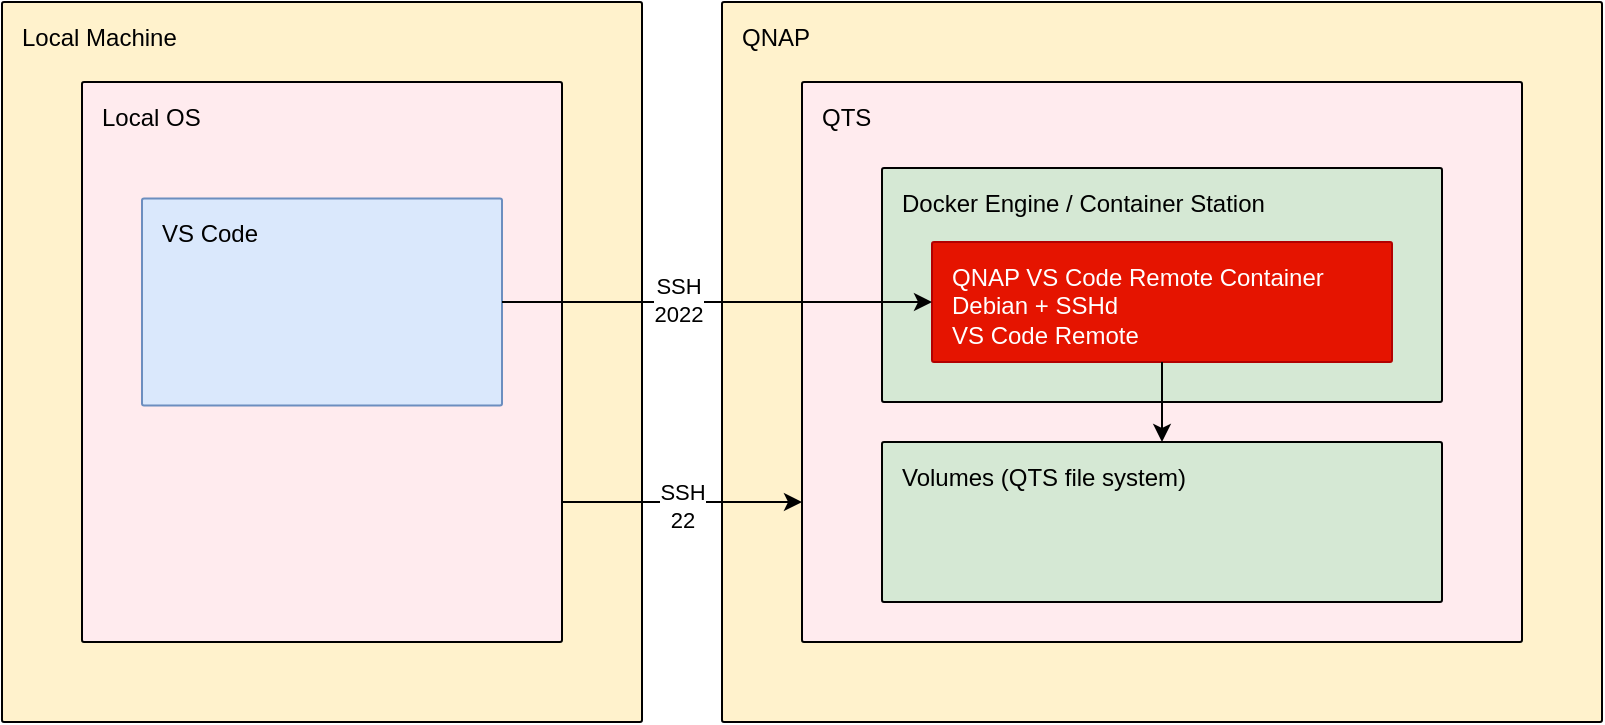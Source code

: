 <mxfile version="24.6.4" type="device">
  <diagram name="ページ1" id="ooSFNGz34JEEK7YDtRhG">
    <mxGraphModel dx="984" dy="633" grid="1" gridSize="10" guides="1" tooltips="1" connect="1" arrows="1" fold="1" page="1" pageScale="1" pageWidth="1654" pageHeight="1169" math="0" shadow="0">
      <root>
        <mxCell id="0" />
        <mxCell id="1" parent="0" />
        <mxCell id="XfW93Al3XDVQg6B8MEoC-10" value="Local Machine" style="sketch=0;points=[[0,0,0],[0.25,0,0],[0.5,0,0],[0.75,0,0],[1,0,0],[1,0.25,0],[1,0.5,0],[1,0.75,0],[1,1,0],[0.75,1,0],[0.5,1,0],[0.25,1,0],[0,1,0],[0,0.75,0],[0,0.5,0],[0,0.25,0]];rounded=1;absoluteArcSize=1;arcSize=2;html=1;strokeColor=#000000;shadow=0;dashed=0;fontSize=12;align=left;verticalAlign=top;spacing=10;spacingTop=-4;whiteSpace=wrap;fillColor=#fff2cc;" parent="1" vertex="1">
          <mxGeometry x="40" y="120" width="320" height="360" as="geometry" />
        </mxCell>
        <mxCell id="XfW93Al3XDVQg6B8MEoC-2" value="&lt;font color=&quot;#000000&quot;&gt;Local OS&lt;/font&gt;" style="sketch=0;points=[[0,0,0],[0.25,0,0],[0.5,0,0],[0.75,0,0],[1,0,0],[1,0.25,0],[1,0.5,0],[1,0.75,0],[1,1,0],[0.75,1,0],[0.5,1,0],[0.25,1,0],[0,1,0],[0,0.75,0],[0,0.5,0],[0,0.25,0]];rounded=1;absoluteArcSize=1;arcSize=2;html=1;strokeColor=default;gradientColor=none;shadow=0;dashed=0;fontSize=12;fontColor=#9E9E9E;align=left;verticalAlign=top;spacing=10;spacingTop=-4;whiteSpace=wrap;fillColor=#FFEBEE;" parent="1" vertex="1">
          <mxGeometry x="80" y="160" width="240" height="280" as="geometry" />
        </mxCell>
        <mxCell id="XfW93Al3XDVQg6B8MEoC-3" value="&lt;font color=&quot;#000000&quot;&gt;VS Code&lt;/font&gt;" style="sketch=0;points=[[0,0,0],[0.25,0,0],[0.5,0,0],[0.75,0,0],[1,0,0],[1,0.25,0],[1,0.5,0],[1,0.75,0],[1,1,0],[0.75,1,0],[0.5,1,0],[0.25,1,0],[0,1,0],[0,0.75,0],[0,0.5,0],[0,0.25,0]];rounded=1;absoluteArcSize=1;arcSize=2;html=1;strokeColor=#6c8ebf;shadow=0;dashed=0;fontSize=12;align=left;verticalAlign=top;spacing=10;spacingTop=-4;whiteSpace=wrap;fillColor=#dae8fc;" parent="1" vertex="1">
          <mxGeometry x="110" y="218.25" width="180" height="103.5" as="geometry" />
        </mxCell>
        <mxCell id="XfW93Al3XDVQg6B8MEoC-4" value="&lt;font color=&quot;#000000&quot;&gt;QNAP&lt;/font&gt;" style="sketch=0;points=[[0,0,0],[0.25,0,0],[0.5,0,0],[0.75,0,0],[1,0,0],[1,0.25,0],[1,0.5,0],[1,0.75,0],[1,1,0],[0.75,1,0],[0.5,1,0],[0.25,1,0],[0,1,0],[0,0.75,0],[0,0.5,0],[0,0.25,0]];rounded=1;absoluteArcSize=1;arcSize=2;html=1;strokeColor=#000000;shadow=0;dashed=0;fontSize=12;align=left;verticalAlign=top;spacing=10;spacingTop=-4;whiteSpace=wrap;fillColor=#fff2cc;" parent="1" vertex="1">
          <mxGeometry x="400" y="120" width="440" height="360" as="geometry" />
        </mxCell>
        <mxCell id="XfW93Al3XDVQg6B8MEoC-5" value="&lt;font color=&quot;#000000&quot;&gt;QTS&lt;/font&gt;" style="sketch=0;points=[[0,0,0],[0.25,0,0],[0.5,0,0],[0.75,0,0],[1,0,0],[1,0.25,0],[1,0.5,0],[1,0.75,0],[1,1,0],[0.75,1,0],[0.5,1,0],[0.25,1,0],[0,1,0],[0,0.75,0],[0,0.5,0],[0,0.25,0]];rounded=1;absoluteArcSize=1;arcSize=2;html=1;strokeColor=default;gradientColor=none;shadow=0;dashed=0;fontSize=12;fontColor=#9E9E9E;align=left;verticalAlign=top;spacing=10;spacingTop=-4;whiteSpace=wrap;fillColor=#FFEBEE;" parent="1" vertex="1">
          <mxGeometry x="440" y="160" width="360" height="280" as="geometry" />
        </mxCell>
        <mxCell id="XfW93Al3XDVQg6B8MEoC-6" value="&lt;font color=&quot;#000000&quot;&gt;Docker Engine / Container Station&lt;/font&gt;" style="sketch=0;points=[[0,0,0],[0.25,0,0],[0.5,0,0],[0.75,0,0],[1,0,0],[1,0.25,0],[1,0.5,0],[1,0.75,0],[1,1,0],[0.75,1,0],[0.5,1,0],[0.25,1,0],[0,1,0],[0,0.75,0],[0,0.5,0],[0,0.25,0]];rounded=1;absoluteArcSize=1;arcSize=2;html=1;strokeColor=#000000;shadow=0;dashed=0;fontSize=12;align=left;verticalAlign=top;spacing=10;spacingTop=-4;whiteSpace=wrap;fillColor=#d5e8d4;" parent="1" vertex="1">
          <mxGeometry x="480" y="203" width="280" height="117" as="geometry" />
        </mxCell>
        <mxCell id="XfW93Al3XDVQg6B8MEoC-7" value="QNAP VS Code Remote Container&lt;div&gt;Debian + SSHd&lt;/div&gt;&lt;div&gt;VS Code Remote&lt;/div&gt;" style="sketch=0;points=[[0,0,0],[0.25,0,0],[0.5,0,0],[0.75,0,0],[1,0,0],[1,0.25,0],[1,0.5,0],[1,0.75,0],[1,1,0],[0.75,1,0],[0.5,1,0],[0.25,1,0],[0,1,0],[0,0.75,0],[0,0.5,0],[0,0.25,0]];rounded=1;absoluteArcSize=1;arcSize=2;html=1;strokeColor=#B20000;shadow=0;dashed=0;fontSize=12;align=left;verticalAlign=top;spacing=10;spacingTop=-4;whiteSpace=wrap;fillColor=#e51400;fontColor=#ffffff;" parent="1" vertex="1">
          <mxGeometry x="505" y="240" width="230" height="60" as="geometry" />
        </mxCell>
        <mxCell id="XfW93Al3XDVQg6B8MEoC-8" value="&lt;font color=&quot;#000000&quot;&gt;Volumes (QTS file system)&lt;/font&gt;" style="sketch=0;points=[[0,0,0],[0.25,0,0],[0.5,0,0],[0.75,0,0],[1,0,0],[1,0.25,0],[1,0.5,0],[1,0.75,0],[1,1,0],[0.75,1,0],[0.5,1,0],[0.25,1,0],[0,1,0],[0,0.75,0],[0,0.5,0],[0,0.25,0]];rounded=1;absoluteArcSize=1;arcSize=2;html=1;strokeColor=#000000;shadow=0;dashed=0;fontSize=12;align=left;verticalAlign=top;spacing=10;spacingTop=-4;whiteSpace=wrap;fillColor=#d5e8d4;" parent="1" vertex="1">
          <mxGeometry x="480" y="340" width="280" height="80" as="geometry" />
        </mxCell>
        <mxCell id="XfW93Al3XDVQg6B8MEoC-9" style="edgeStyle=orthogonalEdgeStyle;rounded=0;orthogonalLoop=1;jettySize=auto;html=1;exitX=0.5;exitY=1;exitDx=0;exitDy=0;exitPerimeter=0;" parent="1" source="XfW93Al3XDVQg6B8MEoC-7" target="XfW93Al3XDVQg6B8MEoC-8" edge="1">
          <mxGeometry relative="1" as="geometry" />
        </mxCell>
        <mxCell id="XfW93Al3XDVQg6B8MEoC-11" style="edgeStyle=orthogonalEdgeStyle;rounded=0;orthogonalLoop=1;jettySize=auto;html=1;entryX=0;entryY=0.5;entryDx=0;entryDy=0;entryPerimeter=0;" parent="1" source="XfW93Al3XDVQg6B8MEoC-3" target="XfW93Al3XDVQg6B8MEoC-7" edge="1">
          <mxGeometry relative="1" as="geometry" />
        </mxCell>
        <mxCell id="F2_ogr01erOUFTqBizxI-1" value="SSH&lt;div&gt;2022&lt;/div&gt;" style="edgeLabel;html=1;align=center;verticalAlign=middle;resizable=0;points=[];" vertex="1" connectable="0" parent="XfW93Al3XDVQg6B8MEoC-11">
          <mxGeometry x="-0.182" y="1" relative="1" as="geometry">
            <mxPoint as="offset" />
          </mxGeometry>
        </mxCell>
        <mxCell id="F2_ogr01erOUFTqBizxI-2" style="rounded=0;orthogonalLoop=1;jettySize=auto;html=1;exitX=1;exitY=0.75;exitDx=0;exitDy=0;exitPerimeter=0;entryX=0;entryY=0.75;entryDx=0;entryDy=0;entryPerimeter=0;" edge="1" parent="1" source="XfW93Al3XDVQg6B8MEoC-2" target="XfW93Al3XDVQg6B8MEoC-5">
          <mxGeometry relative="1" as="geometry" />
        </mxCell>
        <mxCell id="F2_ogr01erOUFTqBizxI-5" value="SSH&lt;div&gt;22&lt;/div&gt;" style="edgeLabel;html=1;align=center;verticalAlign=middle;resizable=0;points=[];" vertex="1" connectable="0" parent="F2_ogr01erOUFTqBizxI-2">
          <mxGeometry x="0.186" y="-2" relative="1" as="geometry">
            <mxPoint x="-11" as="offset" />
          </mxGeometry>
        </mxCell>
      </root>
    </mxGraphModel>
  </diagram>
</mxfile>
